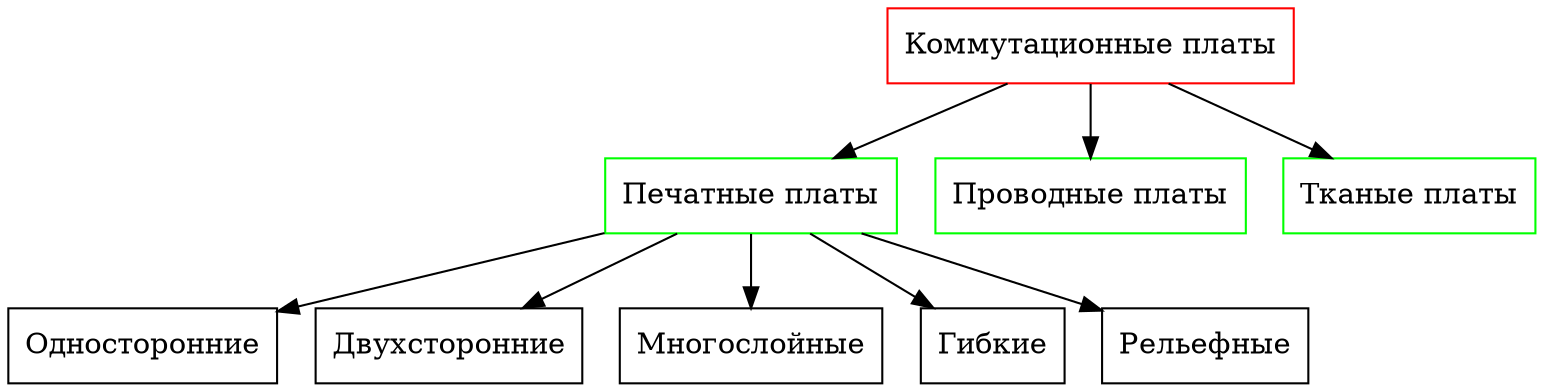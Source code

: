 /*% dot -Tpng % > #.png 
*/
digraph {
 node [shape=box];
 "Коммутационные платы" [color=red]
 "Коммутационные платы" -> "Печатные платы"
 "Коммутационные платы" -> "Проводные платы"
 "Коммутационные платы" -> "Тканые платы"
 "Печатные платы" [color=green]
 "Проводные платы" [color=green]
 "Тканые платы" [color=green]
 "Печатные платы" -> "Односторонние"
 "Печатные платы" -> "Двухсторонние"
 "Печатные платы" -> "Многослойные"
 "Печатные платы" -> "Гибкие"
 "Печатные платы" -> "Рельефные"
}
